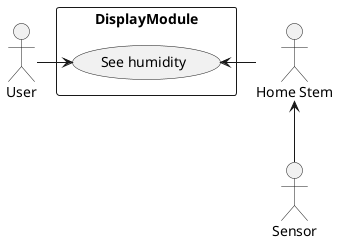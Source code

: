 @startuml

actor "User" as user
rectangle DisplayModule {
  usecase "See humidity" as UC1
}
user -right-> UC1
actor "Home Stem" as hs
hs -left->UC1

actor "Sensor" as sensor
hs <-- sensor
@enduml